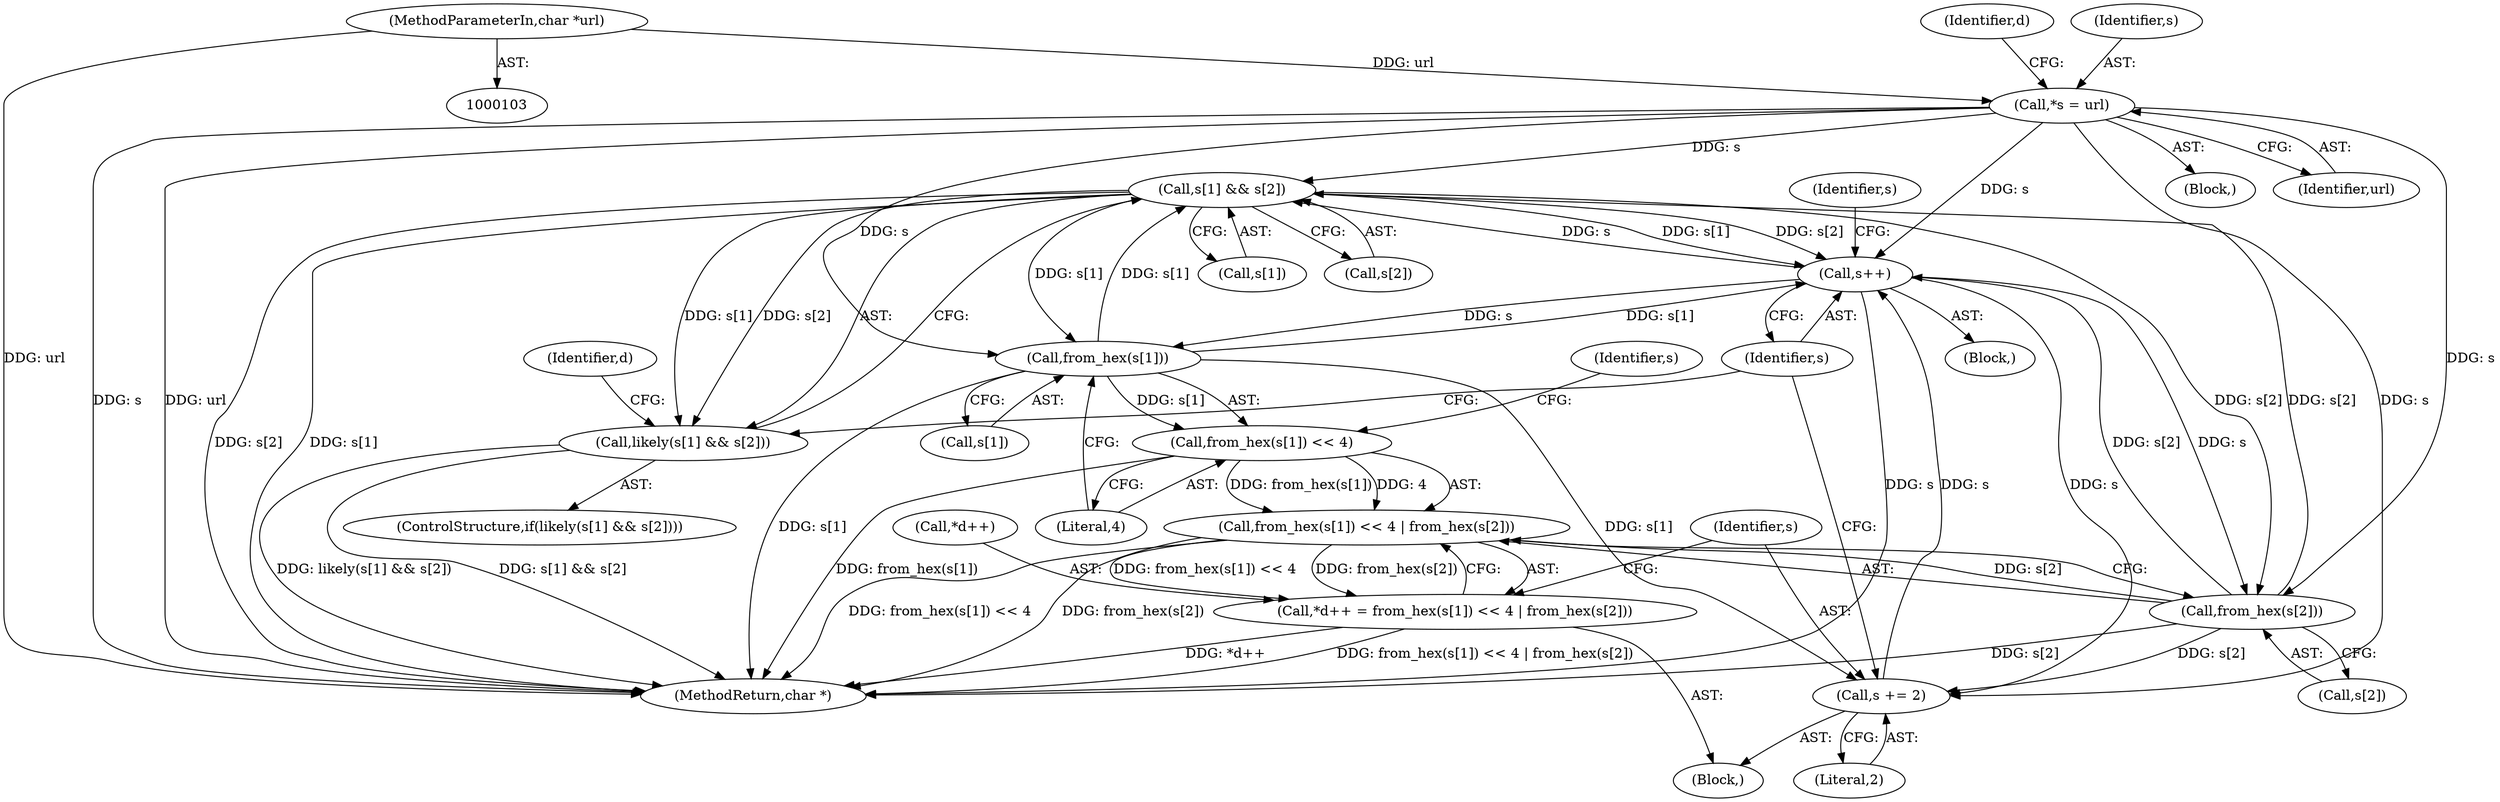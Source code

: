 digraph "0_netdata_92327c9ec211bd1616315abcb255861b130b97ca@pointer" {
"1000142" [label="(Call,s[1] && s[2])"];
"1000187" [label="(Call,s++)"];
"1000156" [label="(Call,from_hex(s[1]))"];
"1000109" [label="(Call,*s = url)"];
"1000105" [label="(MethodParameterIn,char *url)"];
"1000142" [label="(Call,s[1] && s[2])"];
"1000161" [label="(Call,from_hex(s[2]))"];
"1000165" [label="(Call,s += 2)"];
"1000141" [label="(Call,likely(s[1] && s[2]))"];
"1000154" [label="(Call,from_hex(s[1]) << 4 | from_hex(s[2]))"];
"1000150" [label="(Call,*d++ = from_hex(s[1]) << 4 | from_hex(s[2]))"];
"1000155" [label="(Call,from_hex(s[1]) << 4)"];
"1000157" [label="(Call,s[1])"];
"1000188" [label="(Identifier,s)"];
"1000107" [label="(Block,)"];
"1000151" [label="(Call,*d++)"];
"1000155" [label="(Call,from_hex(s[1]) << 4)"];
"1000187" [label="(Call,s++)"];
"1000114" [label="(Identifier,d)"];
"1000109" [label="(Call,*s = url)"];
"1000142" [label="(Call,s[1] && s[2])"];
"1000105" [label="(MethodParameterIn,char *url)"];
"1000110" [label="(Identifier,s)"];
"1000162" [label="(Call,s[2])"];
"1000166" [label="(Identifier,s)"];
"1000149" [label="(Block,)"];
"1000128" [label="(Identifier,s)"];
"1000111" [label="(Identifier,url)"];
"1000140" [label="(ControlStructure,if(likely(s[1] && s[2])))"];
"1000165" [label="(Call,s += 2)"];
"1000195" [label="(MethodReturn,char *)"];
"1000141" [label="(Call,likely(s[1] && s[2]))"];
"1000161" [label="(Call,from_hex(s[2]))"];
"1000143" [label="(Call,s[1])"];
"1000163" [label="(Identifier,s)"];
"1000150" [label="(Call,*d++ = from_hex(s[1]) << 4 | from_hex(s[2]))"];
"1000156" [label="(Call,from_hex(s[1]))"];
"1000167" [label="(Literal,2)"];
"1000132" [label="(Block,)"];
"1000160" [label="(Literal,4)"];
"1000153" [label="(Identifier,d)"];
"1000146" [label="(Call,s[2])"];
"1000154" [label="(Call,from_hex(s[1]) << 4 | from_hex(s[2]))"];
"1000142" -> "1000141"  [label="AST: "];
"1000142" -> "1000143"  [label="CFG: "];
"1000142" -> "1000146"  [label="CFG: "];
"1000143" -> "1000142"  [label="AST: "];
"1000146" -> "1000142"  [label="AST: "];
"1000141" -> "1000142"  [label="CFG: "];
"1000142" -> "1000195"  [label="DDG: s[1]"];
"1000142" -> "1000195"  [label="DDG: s[2]"];
"1000142" -> "1000141"  [label="DDG: s[1]"];
"1000142" -> "1000141"  [label="DDG: s[2]"];
"1000187" -> "1000142"  [label="DDG: s"];
"1000156" -> "1000142"  [label="DDG: s[1]"];
"1000109" -> "1000142"  [label="DDG: s"];
"1000161" -> "1000142"  [label="DDG: s[2]"];
"1000142" -> "1000156"  [label="DDG: s[1]"];
"1000142" -> "1000161"  [label="DDG: s[2]"];
"1000142" -> "1000187"  [label="DDG: s[1]"];
"1000142" -> "1000187"  [label="DDG: s[2]"];
"1000187" -> "1000132"  [label="AST: "];
"1000187" -> "1000188"  [label="CFG: "];
"1000188" -> "1000187"  [label="AST: "];
"1000128" -> "1000187"  [label="CFG: "];
"1000187" -> "1000195"  [label="DDG: s"];
"1000187" -> "1000156"  [label="DDG: s"];
"1000187" -> "1000161"  [label="DDG: s"];
"1000187" -> "1000165"  [label="DDG: s"];
"1000156" -> "1000187"  [label="DDG: s[1]"];
"1000165" -> "1000187"  [label="DDG: s"];
"1000109" -> "1000187"  [label="DDG: s"];
"1000161" -> "1000187"  [label="DDG: s[2]"];
"1000156" -> "1000155"  [label="AST: "];
"1000156" -> "1000157"  [label="CFG: "];
"1000157" -> "1000156"  [label="AST: "];
"1000160" -> "1000156"  [label="CFG: "];
"1000156" -> "1000195"  [label="DDG: s[1]"];
"1000156" -> "1000155"  [label="DDG: s[1]"];
"1000109" -> "1000156"  [label="DDG: s"];
"1000156" -> "1000165"  [label="DDG: s[1]"];
"1000109" -> "1000107"  [label="AST: "];
"1000109" -> "1000111"  [label="CFG: "];
"1000110" -> "1000109"  [label="AST: "];
"1000111" -> "1000109"  [label="AST: "];
"1000114" -> "1000109"  [label="CFG: "];
"1000109" -> "1000195"  [label="DDG: s"];
"1000109" -> "1000195"  [label="DDG: url"];
"1000105" -> "1000109"  [label="DDG: url"];
"1000109" -> "1000161"  [label="DDG: s"];
"1000109" -> "1000165"  [label="DDG: s"];
"1000105" -> "1000103"  [label="AST: "];
"1000105" -> "1000195"  [label="DDG: url"];
"1000161" -> "1000154"  [label="AST: "];
"1000161" -> "1000162"  [label="CFG: "];
"1000162" -> "1000161"  [label="AST: "];
"1000154" -> "1000161"  [label="CFG: "];
"1000161" -> "1000195"  [label="DDG: s[2]"];
"1000161" -> "1000154"  [label="DDG: s[2]"];
"1000161" -> "1000165"  [label="DDG: s[2]"];
"1000165" -> "1000149"  [label="AST: "];
"1000165" -> "1000167"  [label="CFG: "];
"1000166" -> "1000165"  [label="AST: "];
"1000167" -> "1000165"  [label="AST: "];
"1000188" -> "1000165"  [label="CFG: "];
"1000141" -> "1000140"  [label="AST: "];
"1000153" -> "1000141"  [label="CFG: "];
"1000188" -> "1000141"  [label="CFG: "];
"1000141" -> "1000195"  [label="DDG: s[1] && s[2]"];
"1000141" -> "1000195"  [label="DDG: likely(s[1] && s[2])"];
"1000154" -> "1000150"  [label="AST: "];
"1000155" -> "1000154"  [label="AST: "];
"1000150" -> "1000154"  [label="CFG: "];
"1000154" -> "1000195"  [label="DDG: from_hex(s[1]) << 4"];
"1000154" -> "1000195"  [label="DDG: from_hex(s[2])"];
"1000154" -> "1000150"  [label="DDG: from_hex(s[1]) << 4"];
"1000154" -> "1000150"  [label="DDG: from_hex(s[2])"];
"1000155" -> "1000154"  [label="DDG: from_hex(s[1])"];
"1000155" -> "1000154"  [label="DDG: 4"];
"1000150" -> "1000149"  [label="AST: "];
"1000151" -> "1000150"  [label="AST: "];
"1000166" -> "1000150"  [label="CFG: "];
"1000150" -> "1000195"  [label="DDG: *d++"];
"1000150" -> "1000195"  [label="DDG: from_hex(s[1]) << 4 | from_hex(s[2])"];
"1000155" -> "1000160"  [label="CFG: "];
"1000160" -> "1000155"  [label="AST: "];
"1000163" -> "1000155"  [label="CFG: "];
"1000155" -> "1000195"  [label="DDG: from_hex(s[1])"];
}
